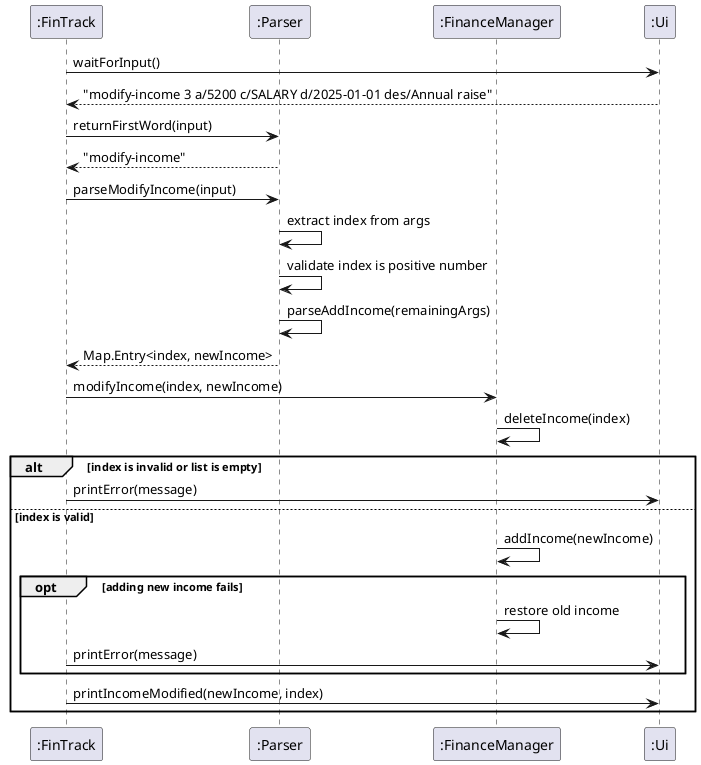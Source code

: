 @startuml
participant ":FinTrack" as FT
participant ":Parser" as P
participant ":FinanceManager" as FM
participant ":Ui" as UI

FT -> UI: waitForInput()
UI --> FT: "modify-income 3 a/5200 c/SALARY d/2025-01-01 des/Annual raise"

FT -> P: returnFirstWord(input)
P --> FT: "modify-income"

FT -> P: parseModifyIncome(input)
P -> P: extract index from args
P -> P: validate index is positive number
P -> P: parseAddIncome(remainingArgs)
P --> FT: Map.Entry<index, newIncome>

FT -> FM: modifyIncome(index, newIncome)

FM -> FM: deleteIncome(index)

alt index is invalid or list is empty
    FT -> UI: printError(message)
else index is valid
    FM -> FM: addIncome(newIncome)

    opt adding new income fails
        FM -> FM: restore old income
        FT -> UI: printError(message)
    end

    FT -> UI: printIncomeModified(newIncome, index)
end
@enduml
